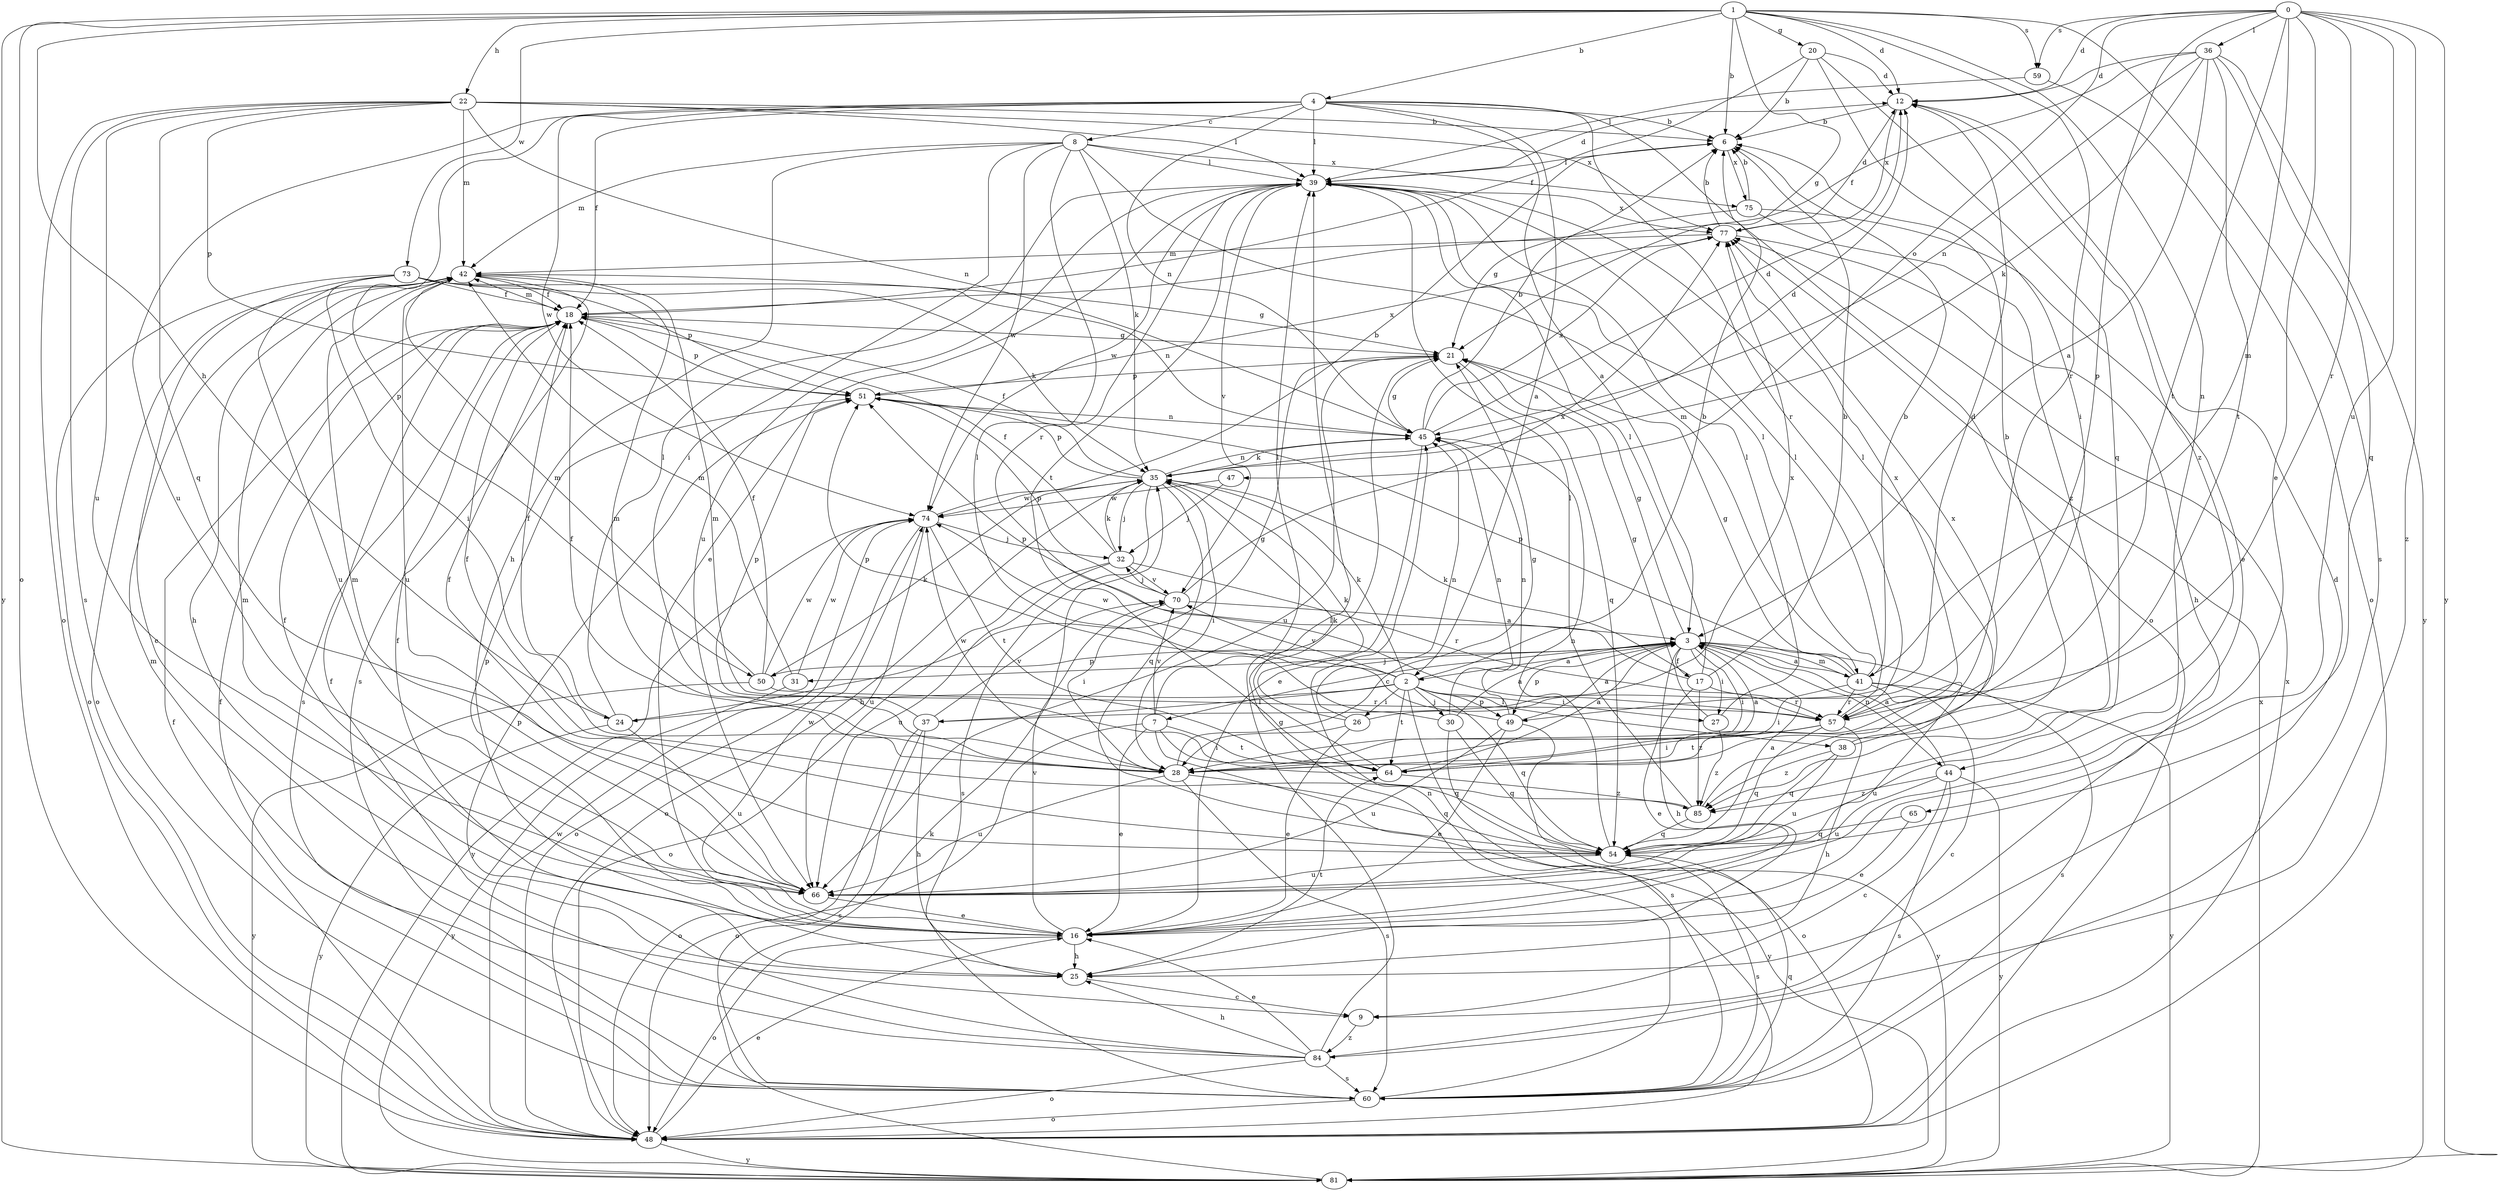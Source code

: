 strict digraph  {
0;
1;
2;
3;
4;
6;
7;
8;
9;
12;
16;
17;
18;
20;
21;
22;
24;
25;
26;
27;
28;
30;
31;
32;
35;
36;
37;
38;
39;
41;
42;
44;
45;
47;
48;
49;
50;
51;
54;
57;
59;
60;
64;
65;
66;
70;
73;
74;
75;
77;
81;
84;
85;
0 -> 12  [label=d];
0 -> 16  [label=e];
0 -> 36  [label=l];
0 -> 41  [label=m];
0 -> 47  [label=o];
0 -> 49  [label=p];
0 -> 57  [label=r];
0 -> 59  [label=s];
0 -> 64  [label=t];
0 -> 65  [label=u];
0 -> 81  [label=y];
0 -> 84  [label=z];
1 -> 4  [label=b];
1 -> 6  [label=b];
1 -> 12  [label=d];
1 -> 20  [label=g];
1 -> 21  [label=g];
1 -> 22  [label=h];
1 -> 24  [label=h];
1 -> 44  [label=n];
1 -> 48  [label=o];
1 -> 57  [label=r];
1 -> 59  [label=s];
1 -> 60  [label=s];
1 -> 73  [label=w];
1 -> 81  [label=y];
2 -> 6  [label=b];
2 -> 24  [label=h];
2 -> 26  [label=i];
2 -> 27  [label=i];
2 -> 30  [label=j];
2 -> 35  [label=k];
2 -> 37  [label=l];
2 -> 38  [label=l];
2 -> 49  [label=p];
2 -> 54  [label=q];
2 -> 60  [label=s];
2 -> 64  [label=t];
2 -> 70  [label=v];
2 -> 74  [label=w];
3 -> 2  [label=a];
3 -> 7  [label=c];
3 -> 17  [label=f];
3 -> 21  [label=g];
3 -> 25  [label=h];
3 -> 27  [label=i];
3 -> 28  [label=i];
3 -> 31  [label=j];
3 -> 41  [label=m];
3 -> 44  [label=n];
3 -> 49  [label=p];
3 -> 50  [label=p];
3 -> 60  [label=s];
4 -> 2  [label=a];
4 -> 3  [label=a];
4 -> 6  [label=b];
4 -> 8  [label=c];
4 -> 18  [label=f];
4 -> 39  [label=l];
4 -> 45  [label=n];
4 -> 48  [label=o];
4 -> 50  [label=p];
4 -> 57  [label=r];
4 -> 66  [label=u];
4 -> 74  [label=w];
6 -> 39  [label=l];
6 -> 75  [label=x];
7 -> 16  [label=e];
7 -> 39  [label=l];
7 -> 48  [label=o];
7 -> 54  [label=q];
7 -> 64  [label=t];
7 -> 70  [label=v];
7 -> 81  [label=y];
8 -> 25  [label=h];
8 -> 28  [label=i];
8 -> 35  [label=k];
8 -> 39  [label=l];
8 -> 41  [label=m];
8 -> 42  [label=m];
8 -> 57  [label=r];
8 -> 74  [label=w];
8 -> 75  [label=x];
9 -> 84  [label=z];
12 -> 6  [label=b];
12 -> 77  [label=x];
12 -> 85  [label=z];
16 -> 18  [label=f];
16 -> 25  [label=h];
16 -> 42  [label=m];
16 -> 48  [label=o];
16 -> 51  [label=p];
16 -> 70  [label=v];
16 -> 74  [label=w];
17 -> 6  [label=b];
17 -> 16  [label=e];
17 -> 35  [label=k];
17 -> 39  [label=l];
17 -> 51  [label=p];
17 -> 57  [label=r];
17 -> 85  [label=z];
18 -> 21  [label=g];
18 -> 42  [label=m];
18 -> 51  [label=p];
18 -> 60  [label=s];
20 -> 6  [label=b];
20 -> 12  [label=d];
20 -> 18  [label=f];
20 -> 28  [label=i];
20 -> 54  [label=q];
21 -> 51  [label=p];
21 -> 54  [label=q];
21 -> 66  [label=u];
22 -> 6  [label=b];
22 -> 39  [label=l];
22 -> 42  [label=m];
22 -> 45  [label=n];
22 -> 48  [label=o];
22 -> 51  [label=p];
22 -> 54  [label=q];
22 -> 60  [label=s];
22 -> 66  [label=u];
22 -> 77  [label=x];
24 -> 18  [label=f];
24 -> 21  [label=g];
24 -> 39  [label=l];
24 -> 66  [label=u];
24 -> 81  [label=y];
25 -> 9  [label=c];
25 -> 18  [label=f];
25 -> 64  [label=t];
26 -> 12  [label=d];
26 -> 16  [label=e];
26 -> 28  [label=i];
26 -> 35  [label=k];
26 -> 45  [label=n];
27 -> 21  [label=g];
27 -> 39  [label=l];
27 -> 85  [label=z];
28 -> 3  [label=a];
28 -> 18  [label=f];
28 -> 21  [label=g];
28 -> 42  [label=m];
28 -> 54  [label=q];
28 -> 60  [label=s];
28 -> 66  [label=u];
28 -> 74  [label=w];
30 -> 3  [label=a];
30 -> 45  [label=n];
30 -> 48  [label=o];
30 -> 51  [label=p];
30 -> 54  [label=q];
31 -> 42  [label=m];
31 -> 74  [label=w];
31 -> 81  [label=y];
32 -> 18  [label=f];
32 -> 35  [label=k];
32 -> 48  [label=o];
32 -> 57  [label=r];
32 -> 66  [label=u];
32 -> 70  [label=v];
35 -> 12  [label=d];
35 -> 18  [label=f];
35 -> 28  [label=i];
35 -> 32  [label=j];
35 -> 45  [label=n];
35 -> 48  [label=o];
35 -> 51  [label=p];
35 -> 54  [label=q];
35 -> 60  [label=s];
35 -> 74  [label=w];
36 -> 3  [label=a];
36 -> 12  [label=d];
36 -> 18  [label=f];
36 -> 35  [label=k];
36 -> 45  [label=n];
36 -> 54  [label=q];
36 -> 64  [label=t];
36 -> 81  [label=y];
37 -> 25  [label=h];
37 -> 48  [label=o];
37 -> 51  [label=p];
37 -> 60  [label=s];
37 -> 70  [label=v];
37 -> 77  [label=x];
38 -> 6  [label=b];
38 -> 39  [label=l];
38 -> 54  [label=q];
38 -> 66  [label=u];
38 -> 85  [label=z];
39 -> 12  [label=d];
39 -> 16  [label=e];
39 -> 64  [label=t];
39 -> 66  [label=u];
39 -> 70  [label=v];
39 -> 74  [label=w];
39 -> 77  [label=x];
41 -> 3  [label=a];
41 -> 6  [label=b];
41 -> 9  [label=c];
41 -> 21  [label=g];
41 -> 28  [label=i];
41 -> 39  [label=l];
41 -> 51  [label=p];
41 -> 57  [label=r];
41 -> 66  [label=u];
41 -> 81  [label=y];
42 -> 18  [label=f];
42 -> 21  [label=g];
42 -> 25  [label=h];
42 -> 48  [label=o];
42 -> 60  [label=s];
42 -> 66  [label=u];
44 -> 3  [label=a];
44 -> 9  [label=c];
44 -> 60  [label=s];
44 -> 66  [label=u];
44 -> 81  [label=y];
44 -> 85  [label=z];
45 -> 6  [label=b];
45 -> 12  [label=d];
45 -> 16  [label=e];
45 -> 21  [label=g];
45 -> 35  [label=k];
45 -> 77  [label=x];
47 -> 32  [label=j];
47 -> 74  [label=w];
48 -> 16  [label=e];
48 -> 18  [label=f];
48 -> 45  [label=n];
48 -> 74  [label=w];
48 -> 77  [label=x];
48 -> 81  [label=y];
49 -> 3  [label=a];
49 -> 16  [label=e];
49 -> 39  [label=l];
49 -> 45  [label=n];
49 -> 66  [label=u];
49 -> 81  [label=y];
50 -> 18  [label=f];
50 -> 35  [label=k];
50 -> 42  [label=m];
50 -> 57  [label=r];
50 -> 74  [label=w];
50 -> 81  [label=y];
51 -> 45  [label=n];
51 -> 77  [label=x];
54 -> 3  [label=a];
54 -> 18  [label=f];
54 -> 45  [label=n];
54 -> 60  [label=s];
54 -> 66  [label=u];
57 -> 25  [label=h];
57 -> 28  [label=i];
57 -> 39  [label=l];
57 -> 54  [label=q];
57 -> 64  [label=t];
57 -> 77  [label=x];
59 -> 39  [label=l];
59 -> 48  [label=o];
60 -> 18  [label=f];
60 -> 21  [label=g];
60 -> 48  [label=o];
60 -> 54  [label=q];
64 -> 3  [label=a];
64 -> 35  [label=k];
64 -> 42  [label=m];
64 -> 85  [label=z];
65 -> 16  [label=e];
65 -> 54  [label=q];
66 -> 16  [label=e];
66 -> 42  [label=m];
70 -> 3  [label=a];
70 -> 28  [label=i];
70 -> 32  [label=j];
70 -> 51  [label=p];
70 -> 77  [label=x];
73 -> 9  [label=c];
73 -> 18  [label=f];
73 -> 28  [label=i];
73 -> 35  [label=k];
73 -> 45  [label=n];
73 -> 48  [label=o];
73 -> 51  [label=p];
73 -> 66  [label=u];
74 -> 6  [label=b];
74 -> 32  [label=j];
74 -> 48  [label=o];
74 -> 64  [label=t];
74 -> 66  [label=u];
74 -> 81  [label=y];
75 -> 6  [label=b];
75 -> 16  [label=e];
75 -> 21  [label=g];
75 -> 85  [label=z];
77 -> 6  [label=b];
77 -> 12  [label=d];
77 -> 25  [label=h];
77 -> 42  [label=m];
81 -> 35  [label=k];
81 -> 77  [label=x];
84 -> 12  [label=d];
84 -> 16  [label=e];
84 -> 18  [label=f];
84 -> 25  [label=h];
84 -> 39  [label=l];
84 -> 42  [label=m];
84 -> 48  [label=o];
84 -> 51  [label=p];
84 -> 60  [label=s];
85 -> 18  [label=f];
85 -> 39  [label=l];
85 -> 54  [label=q];
85 -> 77  [label=x];
}
